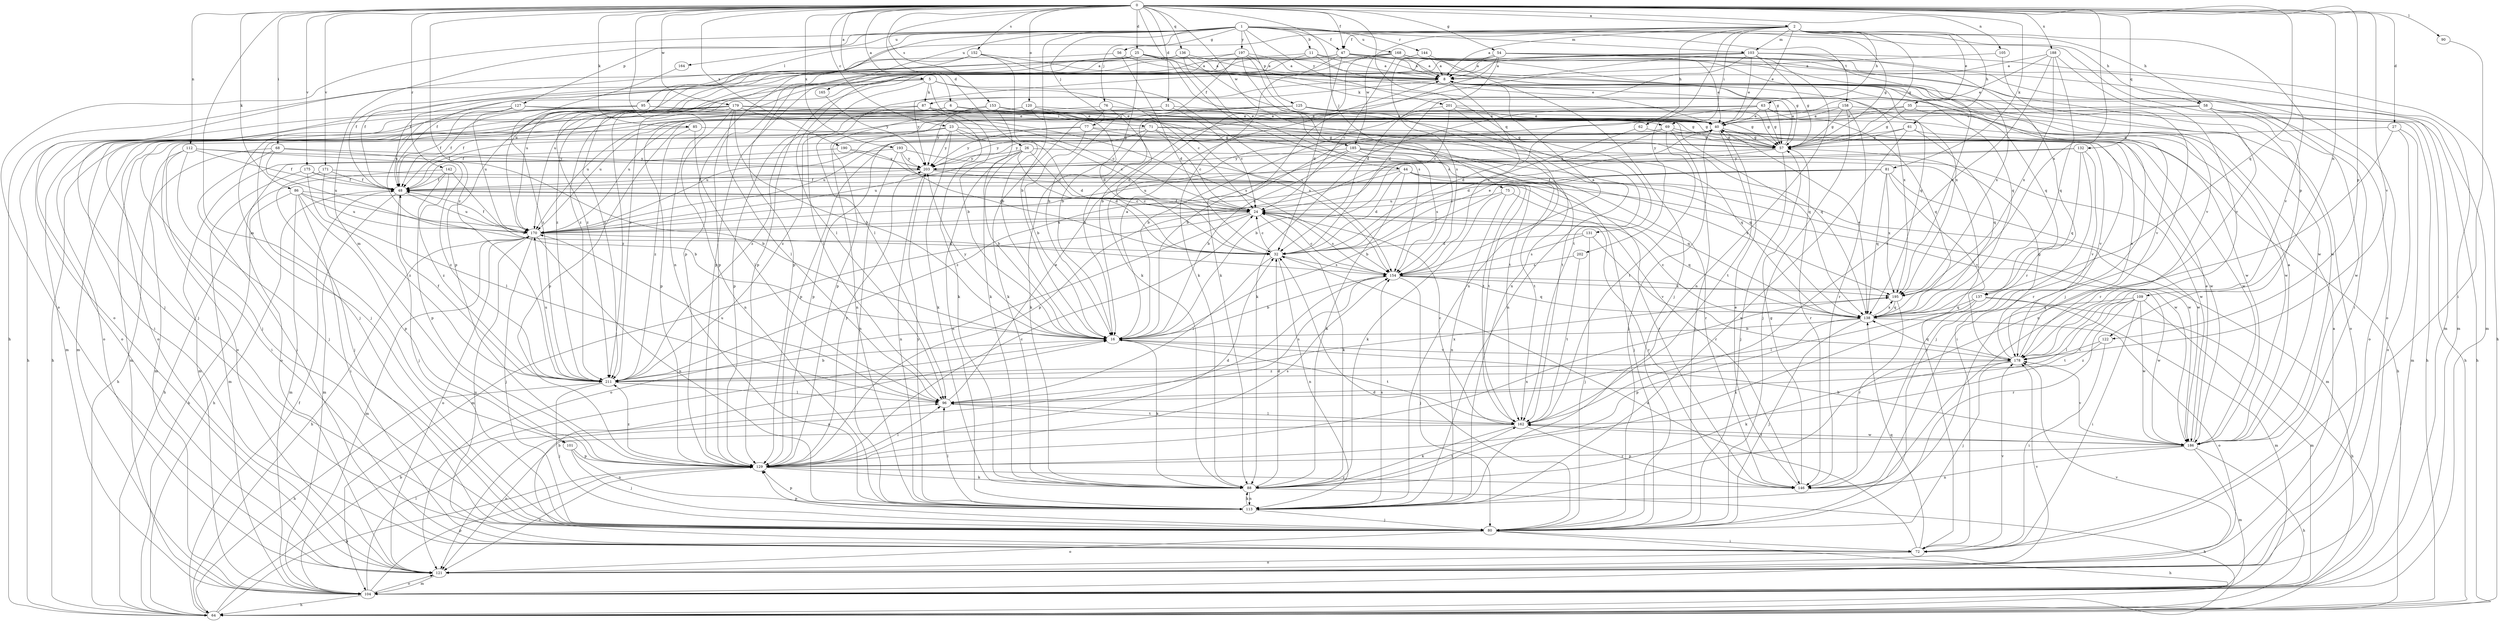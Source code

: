 strict digraph  {
0;
1;
2;
5;
6;
8;
11;
16;
23;
24;
25;
26;
27;
31;
32;
35;
40;
44;
47;
48;
54;
56;
57;
58;
61;
62;
63;
64;
68;
69;
71;
72;
75;
76;
77;
80;
81;
85;
86;
87;
88;
90;
95;
96;
101;
103;
104;
105;
109;
112;
113;
120;
121;
122;
125;
127;
129;
131;
132;
136;
137;
138;
142;
144;
146;
152;
153;
154;
158;
162;
164;
165;
168;
170;
171;
175;
178;
179;
185;
186;
188;
190;
193;
195;
197;
201;
202;
203;
211;
0 -> 2  [label=a];
0 -> 5  [label=a];
0 -> 6  [label=a];
0 -> 23  [label=c];
0 -> 25  [label=d];
0 -> 26  [label=d];
0 -> 27  [label=d];
0 -> 31  [label=d];
0 -> 44  [label=f];
0 -> 47  [label=f];
0 -> 54  [label=g];
0 -> 68  [label=i];
0 -> 75  [label=j];
0 -> 81  [label=k];
0 -> 85  [label=k];
0 -> 86  [label=k];
0 -> 90  [label=l];
0 -> 101  [label=m];
0 -> 105  [label=n];
0 -> 109  [label=n];
0 -> 112  [label=n];
0 -> 113  [label=n];
0 -> 120  [label=o];
0 -> 122  [label=p];
0 -> 131  [label=q];
0 -> 132  [label=q];
0 -> 136  [label=q];
0 -> 137  [label=q];
0 -> 142  [label=r];
0 -> 152  [label=s];
0 -> 153  [label=s];
0 -> 171  [label=v];
0 -> 175  [label=v];
0 -> 178  [label=v];
0 -> 179  [label=w];
0 -> 185  [label=w];
0 -> 188  [label=x];
0 -> 190  [label=x];
0 -> 193  [label=x];
0 -> 195  [label=x];
0 -> 211  [label=z];
1 -> 11  [label=b];
1 -> 16  [label=b];
1 -> 47  [label=f];
1 -> 56  [label=g];
1 -> 57  [label=g];
1 -> 58  [label=h];
1 -> 76  [label=j];
1 -> 77  [label=j];
1 -> 95  [label=l];
1 -> 101  [label=m];
1 -> 103  [label=m];
1 -> 121  [label=o];
1 -> 122  [label=p];
1 -> 125  [label=p];
1 -> 127  [label=p];
1 -> 129  [label=p];
1 -> 144  [label=r];
1 -> 158  [label=t];
1 -> 164  [label=u];
1 -> 165  [label=u];
1 -> 168  [label=u];
1 -> 197  [label=y];
1 -> 201  [label=y];
2 -> 8  [label=a];
2 -> 35  [label=e];
2 -> 40  [label=e];
2 -> 47  [label=f];
2 -> 57  [label=g];
2 -> 58  [label=h];
2 -> 61  [label=h];
2 -> 62  [label=h];
2 -> 63  [label=h];
2 -> 69  [label=i];
2 -> 103  [label=m];
2 -> 170  [label=u];
2 -> 178  [label=v];
2 -> 185  [label=w];
2 -> 202  [label=y];
5 -> 16  [label=b];
5 -> 24  [label=c];
5 -> 80  [label=j];
5 -> 87  [label=k];
5 -> 96  [label=l];
5 -> 154  [label=s];
5 -> 170  [label=u];
6 -> 57  [label=g];
6 -> 64  [label=h];
6 -> 69  [label=i];
6 -> 71  [label=i];
6 -> 80  [label=j];
6 -> 129  [label=p];
8 -> 87  [label=k];
8 -> 121  [label=o];
8 -> 137  [label=q];
8 -> 154  [label=s];
8 -> 203  [label=y];
11 -> 8  [label=a];
11 -> 40  [label=e];
11 -> 48  [label=f];
11 -> 96  [label=l];
11 -> 195  [label=x];
16 -> 8  [label=a];
16 -> 88  [label=k];
16 -> 162  [label=t];
16 -> 178  [label=v];
16 -> 203  [label=y];
23 -> 24  [label=c];
23 -> 32  [label=d];
23 -> 48  [label=f];
23 -> 57  [label=g];
23 -> 80  [label=j];
23 -> 88  [label=k];
23 -> 203  [label=y];
24 -> 48  [label=f];
24 -> 88  [label=k];
24 -> 104  [label=m];
24 -> 121  [label=o];
24 -> 138  [label=q];
24 -> 146  [label=r];
24 -> 154  [label=s];
24 -> 170  [label=u];
25 -> 8  [label=a];
25 -> 16  [label=b];
25 -> 48  [label=f];
25 -> 104  [label=m];
25 -> 113  [label=n];
25 -> 170  [label=u];
25 -> 195  [label=x];
25 -> 211  [label=z];
26 -> 16  [label=b];
26 -> 24  [label=c];
26 -> 32  [label=d];
26 -> 113  [label=n];
26 -> 146  [label=r];
26 -> 170  [label=u];
26 -> 203  [label=y];
27 -> 57  [label=g];
27 -> 104  [label=m];
27 -> 113  [label=n];
27 -> 121  [label=o];
31 -> 24  [label=c];
31 -> 40  [label=e];
31 -> 129  [label=p];
32 -> 24  [label=c];
32 -> 40  [label=e];
32 -> 96  [label=l];
32 -> 113  [label=n];
32 -> 154  [label=s];
35 -> 40  [label=e];
35 -> 57  [label=g];
35 -> 64  [label=h];
35 -> 146  [label=r];
35 -> 170  [label=u];
40 -> 57  [label=g];
40 -> 72  [label=i];
40 -> 80  [label=j];
40 -> 121  [label=o];
40 -> 129  [label=p];
40 -> 162  [label=t];
40 -> 186  [label=w];
40 -> 203  [label=y];
44 -> 32  [label=d];
44 -> 48  [label=f];
44 -> 80  [label=j];
44 -> 88  [label=k];
44 -> 104  [label=m];
44 -> 170  [label=u];
44 -> 195  [label=x];
47 -> 8  [label=a];
47 -> 32  [label=d];
47 -> 57  [label=g];
47 -> 72  [label=i];
47 -> 88  [label=k];
47 -> 129  [label=p];
47 -> 138  [label=q];
47 -> 211  [label=z];
48 -> 24  [label=c];
48 -> 64  [label=h];
48 -> 80  [label=j];
48 -> 104  [label=m];
48 -> 170  [label=u];
54 -> 8  [label=a];
54 -> 32  [label=d];
54 -> 40  [label=e];
54 -> 88  [label=k];
54 -> 96  [label=l];
54 -> 104  [label=m];
54 -> 121  [label=o];
54 -> 170  [label=u];
54 -> 186  [label=w];
56 -> 8  [label=a];
56 -> 32  [label=d];
56 -> 121  [label=o];
57 -> 8  [label=a];
57 -> 80  [label=j];
57 -> 146  [label=r];
57 -> 170  [label=u];
57 -> 203  [label=y];
58 -> 16  [label=b];
58 -> 40  [label=e];
58 -> 64  [label=h];
58 -> 121  [label=o];
58 -> 146  [label=r];
58 -> 186  [label=w];
61 -> 57  [label=g];
61 -> 64  [label=h];
61 -> 113  [label=n];
61 -> 138  [label=q];
61 -> 170  [label=u];
62 -> 32  [label=d];
62 -> 57  [label=g];
63 -> 32  [label=d];
63 -> 40  [label=e];
63 -> 57  [label=g];
63 -> 88  [label=k];
63 -> 138  [label=q];
63 -> 178  [label=v];
63 -> 211  [label=z];
64 -> 16  [label=b];
64 -> 48  [label=f];
64 -> 129  [label=p];
68 -> 72  [label=i];
68 -> 104  [label=m];
68 -> 170  [label=u];
68 -> 203  [label=y];
68 -> 211  [label=z];
69 -> 16  [label=b];
69 -> 57  [label=g];
69 -> 80  [label=j];
69 -> 129  [label=p];
69 -> 162  [label=t];
69 -> 186  [label=w];
71 -> 24  [label=c];
71 -> 48  [label=f];
71 -> 57  [label=g];
71 -> 88  [label=k];
71 -> 138  [label=q];
71 -> 178  [label=v];
71 -> 203  [label=y];
72 -> 16  [label=b];
72 -> 32  [label=d];
72 -> 121  [label=o];
72 -> 138  [label=q];
72 -> 170  [label=u];
72 -> 178  [label=v];
75 -> 24  [label=c];
75 -> 88  [label=k];
75 -> 113  [label=n];
75 -> 146  [label=r];
76 -> 32  [label=d];
76 -> 40  [label=e];
76 -> 88  [label=k];
76 -> 170  [label=u];
77 -> 16  [label=b];
77 -> 57  [label=g];
77 -> 138  [label=q];
77 -> 170  [label=u];
77 -> 203  [label=y];
80 -> 32  [label=d];
80 -> 64  [label=h];
80 -> 72  [label=i];
80 -> 121  [label=o];
80 -> 129  [label=p];
81 -> 16  [label=b];
81 -> 48  [label=f];
81 -> 138  [label=q];
81 -> 170  [label=u];
81 -> 178  [label=v];
81 -> 186  [label=w];
81 -> 195  [label=x];
85 -> 57  [label=g];
85 -> 96  [label=l];
85 -> 104  [label=m];
85 -> 211  [label=z];
86 -> 24  [label=c];
86 -> 64  [label=h];
86 -> 72  [label=i];
86 -> 104  [label=m];
86 -> 129  [label=p];
86 -> 154  [label=s];
86 -> 170  [label=u];
87 -> 40  [label=e];
87 -> 88  [label=k];
87 -> 104  [label=m];
87 -> 129  [label=p];
87 -> 138  [label=q];
88 -> 32  [label=d];
88 -> 64  [label=h];
88 -> 113  [label=n];
88 -> 162  [label=t];
90 -> 72  [label=i];
95 -> 40  [label=e];
95 -> 48  [label=f];
95 -> 57  [label=g];
95 -> 80  [label=j];
95 -> 121  [label=o];
95 -> 186  [label=w];
96 -> 40  [label=e];
96 -> 154  [label=s];
96 -> 162  [label=t];
96 -> 170  [label=u];
101 -> 80  [label=j];
101 -> 113  [label=n];
101 -> 129  [label=p];
103 -> 8  [label=a];
103 -> 16  [label=b];
103 -> 32  [label=d];
103 -> 40  [label=e];
103 -> 57  [label=g];
103 -> 64  [label=h];
103 -> 113  [label=n];
103 -> 129  [label=p];
103 -> 146  [label=r];
103 -> 195  [label=x];
103 -> 211  [label=z];
104 -> 64  [label=h];
104 -> 96  [label=l];
104 -> 121  [label=o];
104 -> 129  [label=p];
104 -> 178  [label=v];
105 -> 8  [label=a];
105 -> 80  [label=j];
109 -> 72  [label=i];
109 -> 96  [label=l];
109 -> 104  [label=m];
109 -> 138  [label=q];
109 -> 146  [label=r];
109 -> 162  [label=t];
109 -> 186  [label=w];
112 -> 16  [label=b];
112 -> 48  [label=f];
112 -> 64  [label=h];
112 -> 72  [label=i];
112 -> 80  [label=j];
112 -> 203  [label=y];
113 -> 80  [label=j];
113 -> 88  [label=k];
113 -> 96  [label=l];
113 -> 129  [label=p];
113 -> 154  [label=s];
113 -> 203  [label=y];
120 -> 32  [label=d];
120 -> 40  [label=e];
120 -> 121  [label=o];
120 -> 162  [label=t];
120 -> 170  [label=u];
121 -> 8  [label=a];
121 -> 104  [label=m];
121 -> 178  [label=v];
122 -> 72  [label=i];
122 -> 178  [label=v];
122 -> 211  [label=z];
125 -> 16  [label=b];
125 -> 40  [label=e];
125 -> 48  [label=f];
125 -> 57  [label=g];
125 -> 186  [label=w];
125 -> 211  [label=z];
127 -> 24  [label=c];
127 -> 40  [label=e];
127 -> 48  [label=f];
127 -> 64  [label=h];
127 -> 170  [label=u];
129 -> 24  [label=c];
129 -> 32  [label=d];
129 -> 88  [label=k];
129 -> 96  [label=l];
129 -> 121  [label=o];
129 -> 146  [label=r];
129 -> 154  [label=s];
129 -> 195  [label=x];
129 -> 203  [label=y];
129 -> 211  [label=z];
131 -> 32  [label=d];
131 -> 80  [label=j];
131 -> 154  [label=s];
131 -> 178  [label=v];
132 -> 80  [label=j];
132 -> 129  [label=p];
132 -> 138  [label=q];
132 -> 178  [label=v];
132 -> 203  [label=y];
136 -> 8  [label=a];
136 -> 64  [label=h];
136 -> 154  [label=s];
136 -> 162  [label=t];
136 -> 211  [label=z];
137 -> 64  [label=h];
137 -> 88  [label=k];
137 -> 96  [label=l];
137 -> 104  [label=m];
137 -> 138  [label=q];
138 -> 16  [label=b];
138 -> 24  [label=c];
138 -> 40  [label=e];
138 -> 80  [label=j];
138 -> 121  [label=o];
138 -> 129  [label=p];
138 -> 195  [label=x];
142 -> 16  [label=b];
142 -> 48  [label=f];
142 -> 64  [label=h];
142 -> 129  [label=p];
142 -> 211  [label=z];
144 -> 8  [label=a];
144 -> 80  [label=j];
144 -> 154  [label=s];
146 -> 40  [label=e];
146 -> 57  [label=g];
152 -> 8  [label=a];
152 -> 16  [label=b];
152 -> 48  [label=f];
152 -> 129  [label=p];
152 -> 178  [label=v];
153 -> 40  [label=e];
153 -> 88  [label=k];
153 -> 113  [label=n];
153 -> 138  [label=q];
153 -> 154  [label=s];
153 -> 203  [label=y];
154 -> 8  [label=a];
154 -> 16  [label=b];
154 -> 24  [label=c];
154 -> 80  [label=j];
154 -> 121  [label=o];
154 -> 138  [label=q];
154 -> 186  [label=w];
154 -> 195  [label=x];
158 -> 40  [label=e];
158 -> 57  [label=g];
158 -> 64  [label=h];
158 -> 80  [label=j];
158 -> 129  [label=p];
158 -> 146  [label=r];
162 -> 24  [label=c];
162 -> 88  [label=k];
162 -> 96  [label=l];
162 -> 121  [label=o];
162 -> 146  [label=r];
162 -> 186  [label=w];
164 -> 211  [label=z];
165 -> 203  [label=y];
168 -> 8  [label=a];
168 -> 24  [label=c];
168 -> 88  [label=k];
168 -> 104  [label=m];
168 -> 129  [label=p];
168 -> 138  [label=q];
168 -> 186  [label=w];
168 -> 195  [label=x];
168 -> 211  [label=z];
170 -> 32  [label=d];
170 -> 48  [label=f];
170 -> 64  [label=h];
170 -> 80  [label=j];
170 -> 104  [label=m];
170 -> 113  [label=n];
170 -> 121  [label=o];
171 -> 48  [label=f];
171 -> 80  [label=j];
171 -> 96  [label=l];
171 -> 186  [label=w];
175 -> 48  [label=f];
175 -> 104  [label=m];
175 -> 138  [label=q];
175 -> 211  [label=z];
178 -> 40  [label=e];
178 -> 57  [label=g];
178 -> 80  [label=j];
178 -> 88  [label=k];
178 -> 138  [label=q];
178 -> 211  [label=z];
179 -> 16  [label=b];
179 -> 40  [label=e];
179 -> 72  [label=i];
179 -> 80  [label=j];
179 -> 96  [label=l];
179 -> 104  [label=m];
179 -> 113  [label=n];
179 -> 121  [label=o];
179 -> 154  [label=s];
179 -> 162  [label=t];
179 -> 211  [label=z];
185 -> 16  [label=b];
185 -> 72  [label=i];
185 -> 154  [label=s];
185 -> 162  [label=t];
185 -> 186  [label=w];
185 -> 203  [label=y];
185 -> 211  [label=z];
186 -> 8  [label=a];
186 -> 16  [label=b];
186 -> 40  [label=e];
186 -> 64  [label=h];
186 -> 104  [label=m];
186 -> 113  [label=n];
186 -> 129  [label=p];
186 -> 162  [label=t];
186 -> 178  [label=v];
188 -> 8  [label=a];
188 -> 40  [label=e];
188 -> 138  [label=q];
188 -> 162  [label=t];
188 -> 178  [label=v];
188 -> 195  [label=x];
190 -> 104  [label=m];
190 -> 162  [label=t];
190 -> 203  [label=y];
193 -> 32  [label=d];
193 -> 113  [label=n];
193 -> 121  [label=o];
193 -> 162  [label=t];
193 -> 203  [label=y];
195 -> 138  [label=q];
195 -> 146  [label=r];
197 -> 8  [label=a];
197 -> 16  [label=b];
197 -> 48  [label=f];
197 -> 57  [label=g];
197 -> 113  [label=n];
197 -> 129  [label=p];
197 -> 154  [label=s];
201 -> 16  [label=b];
201 -> 24  [label=c];
201 -> 40  [label=e];
201 -> 57  [label=g];
201 -> 113  [label=n];
202 -> 154  [label=s];
202 -> 162  [label=t];
203 -> 48  [label=f];
203 -> 113  [label=n];
203 -> 146  [label=r];
203 -> 186  [label=w];
211 -> 16  [label=b];
211 -> 48  [label=f];
211 -> 64  [label=h];
211 -> 80  [label=j];
211 -> 96  [label=l];
211 -> 170  [label=u];
211 -> 195  [label=x];
}
